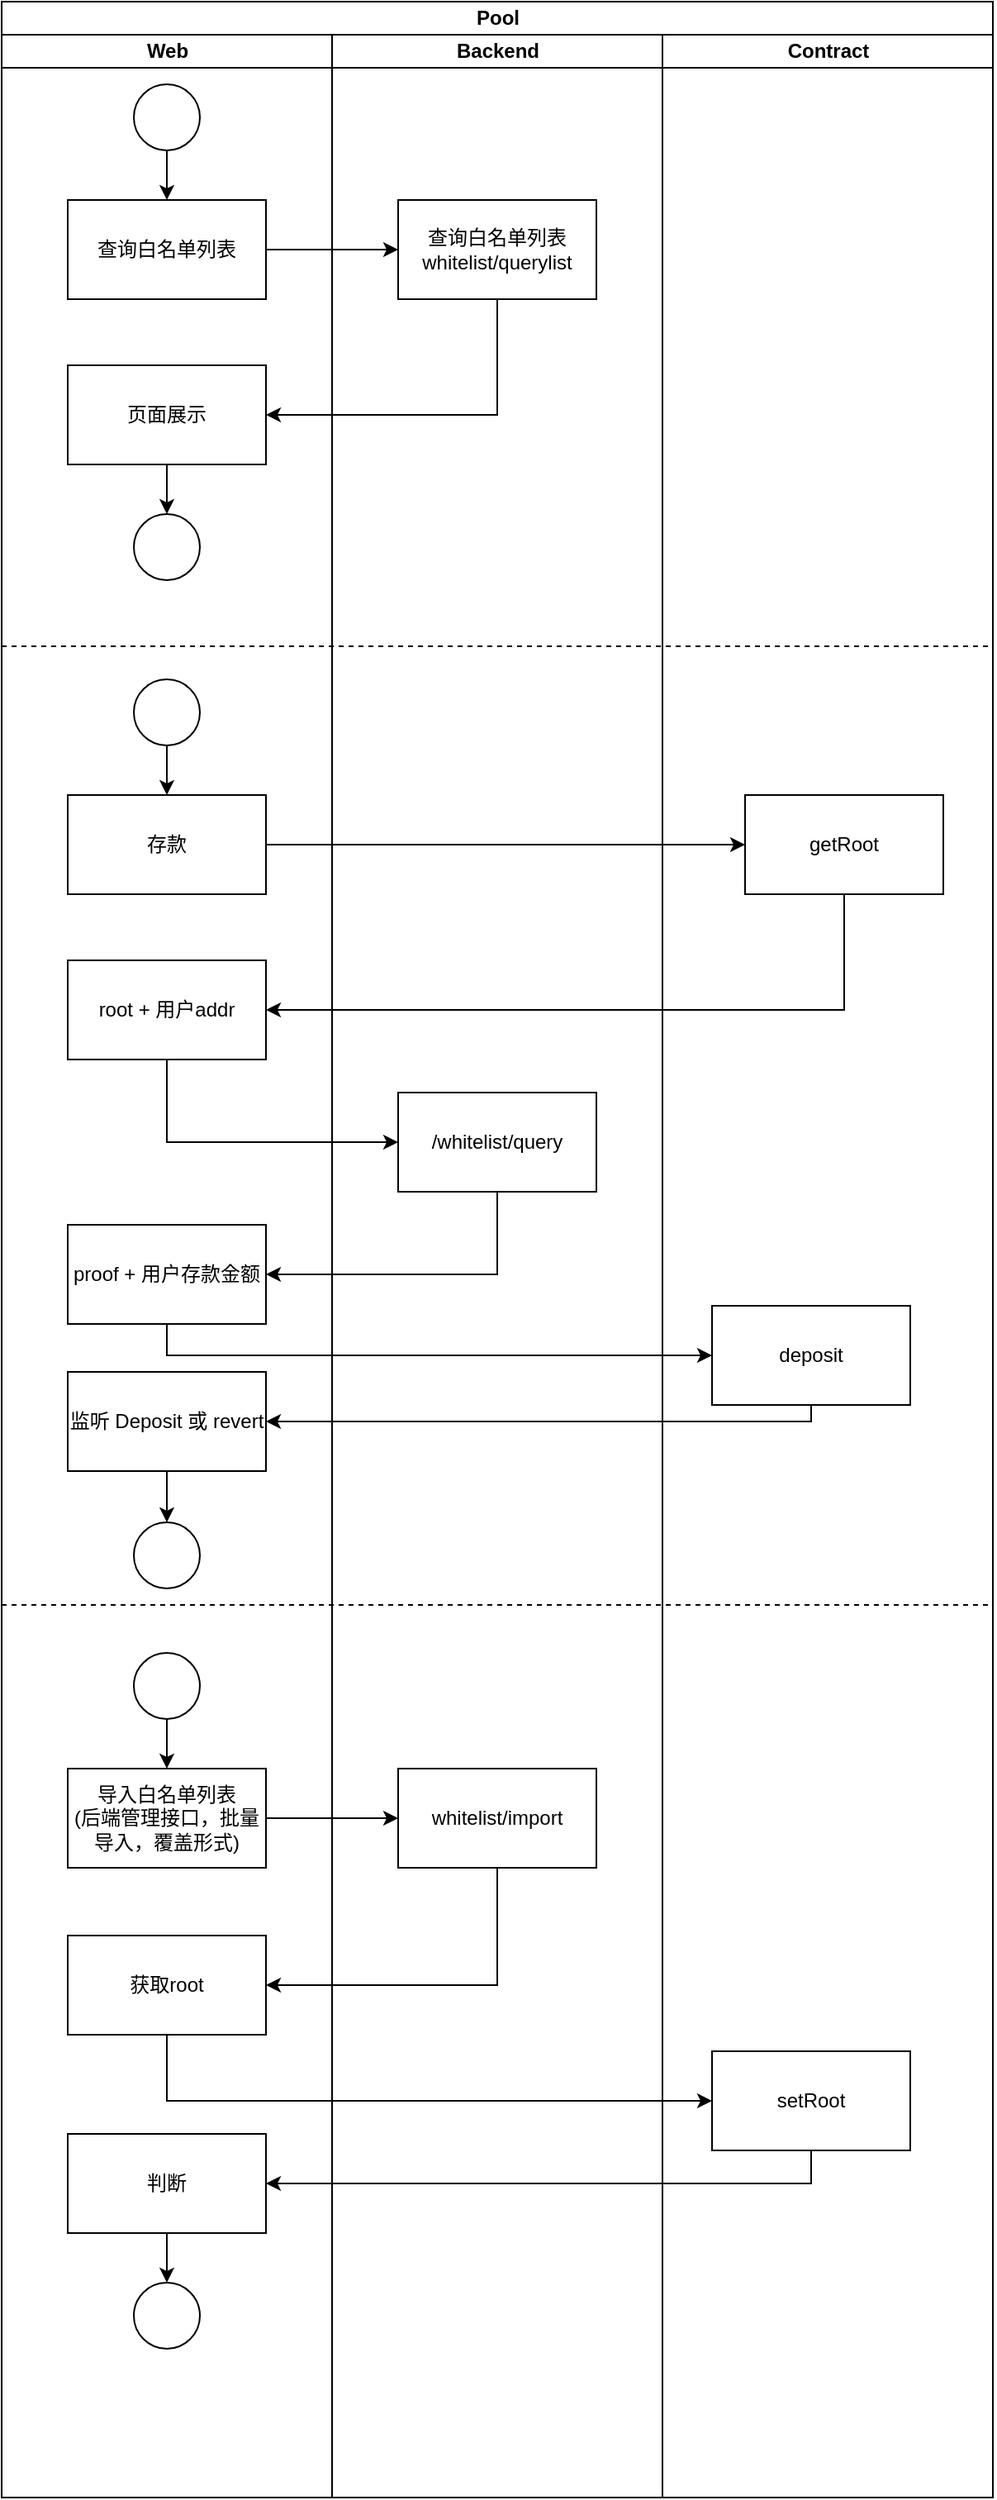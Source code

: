<mxfile version="23.0.2" type="github">
  <diagram id="prtHgNgQTEPvFCAcTncT" name="Page-1">
    <mxGraphModel dx="1614" dy="1304" grid="1" gridSize="10" guides="1" tooltips="1" connect="1" arrows="1" fold="1" page="1" pageScale="1" pageWidth="827" pageHeight="1169" math="0" shadow="0">
      <root>
        <mxCell id="0" />
        <mxCell id="1" parent="0" />
        <mxCell id="lgjW_zysNGbxuHAjg5_Z-1" value="Pool" style="swimlane;childLayout=stackLayout;resizeParent=1;resizeParentMax=0;startSize=20;html=1;" vertex="1" parent="1">
          <mxGeometry x="830" y="40" width="600" height="1510" as="geometry" />
        </mxCell>
        <mxCell id="lgjW_zysNGbxuHAjg5_Z-2" value="Web" style="swimlane;startSize=20;html=1;" vertex="1" parent="lgjW_zysNGbxuHAjg5_Z-1">
          <mxGeometry y="20" width="200" height="1490" as="geometry" />
        </mxCell>
        <mxCell id="lgjW_zysNGbxuHAjg5_Z-8" value="" style="edgeStyle=orthogonalEdgeStyle;rounded=0;orthogonalLoop=1;jettySize=auto;html=1;" edge="1" parent="lgjW_zysNGbxuHAjg5_Z-2" source="lgjW_zysNGbxuHAjg5_Z-5" target="lgjW_zysNGbxuHAjg5_Z-7">
          <mxGeometry relative="1" as="geometry" />
        </mxCell>
        <mxCell id="lgjW_zysNGbxuHAjg5_Z-5" value="" style="ellipse;whiteSpace=wrap;html=1;" vertex="1" parent="lgjW_zysNGbxuHAjg5_Z-2">
          <mxGeometry x="80.0" y="30" width="40" height="40" as="geometry" />
        </mxCell>
        <mxCell id="lgjW_zysNGbxuHAjg5_Z-7" value="查询白名单列表" style="whiteSpace=wrap;html=1;" vertex="1" parent="lgjW_zysNGbxuHAjg5_Z-2">
          <mxGeometry x="40.0" y="100" width="120" height="60" as="geometry" />
        </mxCell>
        <mxCell id="lgjW_zysNGbxuHAjg5_Z-18" value="" style="edgeStyle=orthogonalEdgeStyle;rounded=0;orthogonalLoop=1;jettySize=auto;html=1;" edge="1" parent="lgjW_zysNGbxuHAjg5_Z-2" source="lgjW_zysNGbxuHAjg5_Z-11" target="lgjW_zysNGbxuHAjg5_Z-16">
          <mxGeometry relative="1" as="geometry" />
        </mxCell>
        <mxCell id="lgjW_zysNGbxuHAjg5_Z-11" value="页面展示" style="whiteSpace=wrap;html=1;" vertex="1" parent="lgjW_zysNGbxuHAjg5_Z-2">
          <mxGeometry x="40.0" y="200" width="120" height="60" as="geometry" />
        </mxCell>
        <mxCell id="lgjW_zysNGbxuHAjg5_Z-16" value="" style="ellipse;whiteSpace=wrap;html=1;" vertex="1" parent="lgjW_zysNGbxuHAjg5_Z-2">
          <mxGeometry x="80.0" y="290" width="40" height="40" as="geometry" />
        </mxCell>
        <mxCell id="lgjW_zysNGbxuHAjg5_Z-30" value="" style="ellipse;whiteSpace=wrap;html=1;" vertex="1" parent="lgjW_zysNGbxuHAjg5_Z-2">
          <mxGeometry x="80.0" y="390" width="40" height="40" as="geometry" />
        </mxCell>
        <mxCell id="lgjW_zysNGbxuHAjg5_Z-31" value="存款" style="whiteSpace=wrap;html=1;" vertex="1" parent="lgjW_zysNGbxuHAjg5_Z-2">
          <mxGeometry x="40.0" y="460" width="120" height="60" as="geometry" />
        </mxCell>
        <mxCell id="lgjW_zysNGbxuHAjg5_Z-29" value="" style="edgeStyle=orthogonalEdgeStyle;rounded=0;orthogonalLoop=1;jettySize=auto;html=1;" edge="1" parent="lgjW_zysNGbxuHAjg5_Z-2" source="lgjW_zysNGbxuHAjg5_Z-30" target="lgjW_zysNGbxuHAjg5_Z-31">
          <mxGeometry relative="1" as="geometry" />
        </mxCell>
        <mxCell id="lgjW_zysNGbxuHAjg5_Z-33" value="root + 用户addr" style="whiteSpace=wrap;html=1;" vertex="1" parent="lgjW_zysNGbxuHAjg5_Z-2">
          <mxGeometry x="40.0" y="560" width="120" height="60" as="geometry" />
        </mxCell>
        <mxCell id="lgjW_zysNGbxuHAjg5_Z-42" value="proof + 用户存款金额" style="whiteSpace=wrap;html=1;" vertex="1" parent="lgjW_zysNGbxuHAjg5_Z-2">
          <mxGeometry x="40" y="720" width="120" height="60" as="geometry" />
        </mxCell>
        <mxCell id="lgjW_zysNGbxuHAjg5_Z-49" value="" style="edgeStyle=orthogonalEdgeStyle;rounded=0;orthogonalLoop=1;jettySize=auto;html=1;" edge="1" parent="lgjW_zysNGbxuHAjg5_Z-2" source="lgjW_zysNGbxuHAjg5_Z-46" target="lgjW_zysNGbxuHAjg5_Z-48">
          <mxGeometry relative="1" as="geometry" />
        </mxCell>
        <mxCell id="lgjW_zysNGbxuHAjg5_Z-46" value="监听&amp;nbsp;Deposit 或 revert" style="whiteSpace=wrap;html=1;" vertex="1" parent="lgjW_zysNGbxuHAjg5_Z-2">
          <mxGeometry x="40" y="809" width="120" height="60" as="geometry" />
        </mxCell>
        <mxCell id="lgjW_zysNGbxuHAjg5_Z-48" value="" style="ellipse;whiteSpace=wrap;html=1;" vertex="1" parent="lgjW_zysNGbxuHAjg5_Z-2">
          <mxGeometry x="80.0" y="900" width="40" height="40" as="geometry" />
        </mxCell>
        <mxCell id="lgjW_zysNGbxuHAjg5_Z-50" value="" style="endArrow=none;dashed=1;html=1;rounded=0;" edge="1" parent="lgjW_zysNGbxuHAjg5_Z-2">
          <mxGeometry width="50" height="50" relative="1" as="geometry">
            <mxPoint y="950" as="sourcePoint" />
            <mxPoint x="600" y="950" as="targetPoint" />
          </mxGeometry>
        </mxCell>
        <mxCell id="lgjW_zysNGbxuHAjg5_Z-51" value="" style="ellipse;whiteSpace=wrap;html=1;" vertex="1" parent="lgjW_zysNGbxuHAjg5_Z-2">
          <mxGeometry x="80.0" y="979" width="40" height="40" as="geometry" />
        </mxCell>
        <mxCell id="lgjW_zysNGbxuHAjg5_Z-52" value="导入白名单列表&lt;br&gt;(后端管理接口，批量导入，覆盖形式)" style="whiteSpace=wrap;html=1;" vertex="1" parent="lgjW_zysNGbxuHAjg5_Z-2">
          <mxGeometry x="40.0" y="1049" width="120" height="60" as="geometry" />
        </mxCell>
        <mxCell id="lgjW_zysNGbxuHAjg5_Z-53" value="" style="edgeStyle=orthogonalEdgeStyle;rounded=0;orthogonalLoop=1;jettySize=auto;html=1;" edge="1" parent="lgjW_zysNGbxuHAjg5_Z-2" source="lgjW_zysNGbxuHAjg5_Z-51" target="lgjW_zysNGbxuHAjg5_Z-52">
          <mxGeometry relative="1" as="geometry" />
        </mxCell>
        <mxCell id="lgjW_zysNGbxuHAjg5_Z-58" value="获取root" style="whiteSpace=wrap;html=1;" vertex="1" parent="lgjW_zysNGbxuHAjg5_Z-2">
          <mxGeometry x="40" y="1150" width="120" height="60" as="geometry" />
        </mxCell>
        <mxCell id="lgjW_zysNGbxuHAjg5_Z-65" value="" style="edgeStyle=orthogonalEdgeStyle;rounded=0;orthogonalLoop=1;jettySize=auto;html=1;" edge="1" parent="lgjW_zysNGbxuHAjg5_Z-2" source="lgjW_zysNGbxuHAjg5_Z-62" target="lgjW_zysNGbxuHAjg5_Z-64">
          <mxGeometry relative="1" as="geometry" />
        </mxCell>
        <mxCell id="lgjW_zysNGbxuHAjg5_Z-62" value="判断" style="whiteSpace=wrap;html=1;" vertex="1" parent="lgjW_zysNGbxuHAjg5_Z-2">
          <mxGeometry x="40" y="1270" width="120" height="60" as="geometry" />
        </mxCell>
        <mxCell id="lgjW_zysNGbxuHAjg5_Z-64" value="" style="ellipse;whiteSpace=wrap;html=1;" vertex="1" parent="lgjW_zysNGbxuHAjg5_Z-2">
          <mxGeometry x="80.0" y="1360" width="40" height="40" as="geometry" />
        </mxCell>
        <mxCell id="lgjW_zysNGbxuHAjg5_Z-3" value="Backend" style="swimlane;startSize=20;html=1;" vertex="1" parent="lgjW_zysNGbxuHAjg5_Z-1">
          <mxGeometry x="200" y="20" width="200" height="1490" as="geometry" />
        </mxCell>
        <mxCell id="lgjW_zysNGbxuHAjg5_Z-9" value="查询白名单列表&lt;br&gt;whitelist/querylist" style="whiteSpace=wrap;html=1;" vertex="1" parent="lgjW_zysNGbxuHAjg5_Z-3">
          <mxGeometry x="40" y="100" width="120" height="60" as="geometry" />
        </mxCell>
        <mxCell id="lgjW_zysNGbxuHAjg5_Z-40" value="/whitelist/query" style="whiteSpace=wrap;html=1;" vertex="1" parent="lgjW_zysNGbxuHAjg5_Z-3">
          <mxGeometry x="40.0" y="640" width="120" height="60" as="geometry" />
        </mxCell>
        <mxCell id="lgjW_zysNGbxuHAjg5_Z-54" value="whitelist/import" style="whiteSpace=wrap;html=1;" vertex="1" parent="lgjW_zysNGbxuHAjg5_Z-3">
          <mxGeometry x="40" y="1049" width="120" height="60" as="geometry" />
        </mxCell>
        <mxCell id="lgjW_zysNGbxuHAjg5_Z-4" value="Contract" style="swimlane;startSize=20;html=1;" vertex="1" parent="lgjW_zysNGbxuHAjg5_Z-1">
          <mxGeometry x="400" y="20" width="200" height="1490" as="geometry" />
        </mxCell>
        <mxCell id="lgjW_zysNGbxuHAjg5_Z-37" value="getRoot" style="whiteSpace=wrap;html=1;" vertex="1" parent="lgjW_zysNGbxuHAjg5_Z-4">
          <mxGeometry x="50" y="460" width="120" height="60" as="geometry" />
        </mxCell>
        <mxCell id="lgjW_zysNGbxuHAjg5_Z-44" value="deposit" style="whiteSpace=wrap;html=1;" vertex="1" parent="lgjW_zysNGbxuHAjg5_Z-4">
          <mxGeometry x="30" y="769" width="120" height="60" as="geometry" />
        </mxCell>
        <mxCell id="lgjW_zysNGbxuHAjg5_Z-60" value="setRoot" style="whiteSpace=wrap;html=1;" vertex="1" parent="lgjW_zysNGbxuHAjg5_Z-4">
          <mxGeometry x="30" y="1220" width="120" height="60" as="geometry" />
        </mxCell>
        <mxCell id="lgjW_zysNGbxuHAjg5_Z-10" style="edgeStyle=orthogonalEdgeStyle;rounded=0;orthogonalLoop=1;jettySize=auto;html=1;" edge="1" parent="lgjW_zysNGbxuHAjg5_Z-1" source="lgjW_zysNGbxuHAjg5_Z-7" target="lgjW_zysNGbxuHAjg5_Z-9">
          <mxGeometry relative="1" as="geometry" />
        </mxCell>
        <mxCell id="lgjW_zysNGbxuHAjg5_Z-12" style="edgeStyle=orthogonalEdgeStyle;rounded=0;orthogonalLoop=1;jettySize=auto;html=1;entryX=1;entryY=0.5;entryDx=0;entryDy=0;" edge="1" parent="lgjW_zysNGbxuHAjg5_Z-1" source="lgjW_zysNGbxuHAjg5_Z-9" target="lgjW_zysNGbxuHAjg5_Z-11">
          <mxGeometry relative="1" as="geometry">
            <Array as="points">
              <mxPoint x="300" y="250" />
            </Array>
          </mxGeometry>
        </mxCell>
        <mxCell id="lgjW_zysNGbxuHAjg5_Z-38" style="edgeStyle=orthogonalEdgeStyle;rounded=0;orthogonalLoop=1;jettySize=auto;html=1;" edge="1" parent="lgjW_zysNGbxuHAjg5_Z-1" source="lgjW_zysNGbxuHAjg5_Z-31" target="lgjW_zysNGbxuHAjg5_Z-37">
          <mxGeometry relative="1" as="geometry" />
        </mxCell>
        <mxCell id="lgjW_zysNGbxuHAjg5_Z-39" style="edgeStyle=orthogonalEdgeStyle;rounded=0;orthogonalLoop=1;jettySize=auto;html=1;entryX=1;entryY=0.5;entryDx=0;entryDy=0;" edge="1" parent="lgjW_zysNGbxuHAjg5_Z-1" source="lgjW_zysNGbxuHAjg5_Z-37" target="lgjW_zysNGbxuHAjg5_Z-33">
          <mxGeometry relative="1" as="geometry">
            <Array as="points">
              <mxPoint x="510" y="610" />
            </Array>
          </mxGeometry>
        </mxCell>
        <mxCell id="lgjW_zysNGbxuHAjg5_Z-41" style="edgeStyle=orthogonalEdgeStyle;rounded=0;orthogonalLoop=1;jettySize=auto;html=1;entryX=0;entryY=0.5;entryDx=0;entryDy=0;" edge="1" parent="lgjW_zysNGbxuHAjg5_Z-1" source="lgjW_zysNGbxuHAjg5_Z-33" target="lgjW_zysNGbxuHAjg5_Z-40">
          <mxGeometry relative="1" as="geometry">
            <Array as="points">
              <mxPoint x="100" y="690" />
            </Array>
          </mxGeometry>
        </mxCell>
        <mxCell id="lgjW_zysNGbxuHAjg5_Z-43" style="edgeStyle=orthogonalEdgeStyle;rounded=0;orthogonalLoop=1;jettySize=auto;html=1;" edge="1" parent="lgjW_zysNGbxuHAjg5_Z-1" source="lgjW_zysNGbxuHAjg5_Z-40" target="lgjW_zysNGbxuHAjg5_Z-42">
          <mxGeometry relative="1" as="geometry">
            <Array as="points">
              <mxPoint x="300" y="770" />
            </Array>
          </mxGeometry>
        </mxCell>
        <mxCell id="lgjW_zysNGbxuHAjg5_Z-45" style="edgeStyle=orthogonalEdgeStyle;rounded=0;orthogonalLoop=1;jettySize=auto;html=1;" edge="1" parent="lgjW_zysNGbxuHAjg5_Z-1" source="lgjW_zysNGbxuHAjg5_Z-42" target="lgjW_zysNGbxuHAjg5_Z-44">
          <mxGeometry relative="1" as="geometry">
            <Array as="points">
              <mxPoint x="100" y="819" />
            </Array>
          </mxGeometry>
        </mxCell>
        <mxCell id="lgjW_zysNGbxuHAjg5_Z-47" style="edgeStyle=orthogonalEdgeStyle;rounded=0;orthogonalLoop=1;jettySize=auto;html=1;" edge="1" parent="lgjW_zysNGbxuHAjg5_Z-1" source="lgjW_zysNGbxuHAjg5_Z-44" target="lgjW_zysNGbxuHAjg5_Z-46">
          <mxGeometry relative="1" as="geometry">
            <Array as="points">
              <mxPoint x="490" y="859" />
            </Array>
          </mxGeometry>
        </mxCell>
        <mxCell id="lgjW_zysNGbxuHAjg5_Z-55" style="edgeStyle=orthogonalEdgeStyle;rounded=0;orthogonalLoop=1;jettySize=auto;html=1;" edge="1" parent="lgjW_zysNGbxuHAjg5_Z-1" source="lgjW_zysNGbxuHAjg5_Z-52" target="lgjW_zysNGbxuHAjg5_Z-54">
          <mxGeometry relative="1" as="geometry" />
        </mxCell>
        <mxCell id="lgjW_zysNGbxuHAjg5_Z-59" style="edgeStyle=orthogonalEdgeStyle;rounded=0;orthogonalLoop=1;jettySize=auto;html=1;" edge="1" parent="lgjW_zysNGbxuHAjg5_Z-1" source="lgjW_zysNGbxuHAjg5_Z-54" target="lgjW_zysNGbxuHAjg5_Z-58">
          <mxGeometry relative="1" as="geometry">
            <Array as="points">
              <mxPoint x="300" y="1200" />
            </Array>
          </mxGeometry>
        </mxCell>
        <mxCell id="lgjW_zysNGbxuHAjg5_Z-61" style="edgeStyle=orthogonalEdgeStyle;rounded=0;orthogonalLoop=1;jettySize=auto;html=1;" edge="1" parent="lgjW_zysNGbxuHAjg5_Z-1" source="lgjW_zysNGbxuHAjg5_Z-58" target="lgjW_zysNGbxuHAjg5_Z-60">
          <mxGeometry relative="1" as="geometry">
            <Array as="points">
              <mxPoint x="100" y="1270" />
            </Array>
          </mxGeometry>
        </mxCell>
        <mxCell id="lgjW_zysNGbxuHAjg5_Z-63" style="edgeStyle=orthogonalEdgeStyle;rounded=0;orthogonalLoop=1;jettySize=auto;html=1;" edge="1" parent="lgjW_zysNGbxuHAjg5_Z-1" source="lgjW_zysNGbxuHAjg5_Z-60" target="lgjW_zysNGbxuHAjg5_Z-62">
          <mxGeometry relative="1" as="geometry">
            <Array as="points">
              <mxPoint x="490" y="1320" />
            </Array>
          </mxGeometry>
        </mxCell>
        <mxCell id="lgjW_zysNGbxuHAjg5_Z-19" value="" style="endArrow=none;dashed=1;html=1;rounded=0;" edge="1" parent="1">
          <mxGeometry width="50" height="50" relative="1" as="geometry">
            <mxPoint x="830" y="430" as="sourcePoint" />
            <mxPoint x="1430" y="430" as="targetPoint" />
          </mxGeometry>
        </mxCell>
      </root>
    </mxGraphModel>
  </diagram>
</mxfile>
